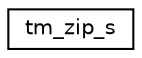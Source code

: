 digraph "Graphical Class Hierarchy"
{
  edge [fontname="Helvetica",fontsize="10",labelfontname="Helvetica",labelfontsize="10"];
  node [fontname="Helvetica",fontsize="10",shape=record];
  rankdir="LR";
  Node1 [label="tm_zip_s",height=0.2,width=0.4,color="black", fillcolor="white", style="filled",URL="$structtm__zip__s.html"];
}
